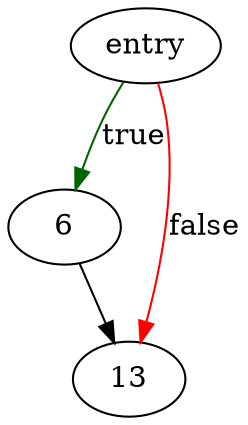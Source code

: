 digraph "get_root_dev_ino" {
	// Node definitions.
	1 [label=entry];
	6;
	13;

	// Edge definitions.
	1 -> 6 [
		color=darkgreen
		label=true
	];
	1 -> 13 [
		color=red
		label=false
	];
	6 -> 13;
}